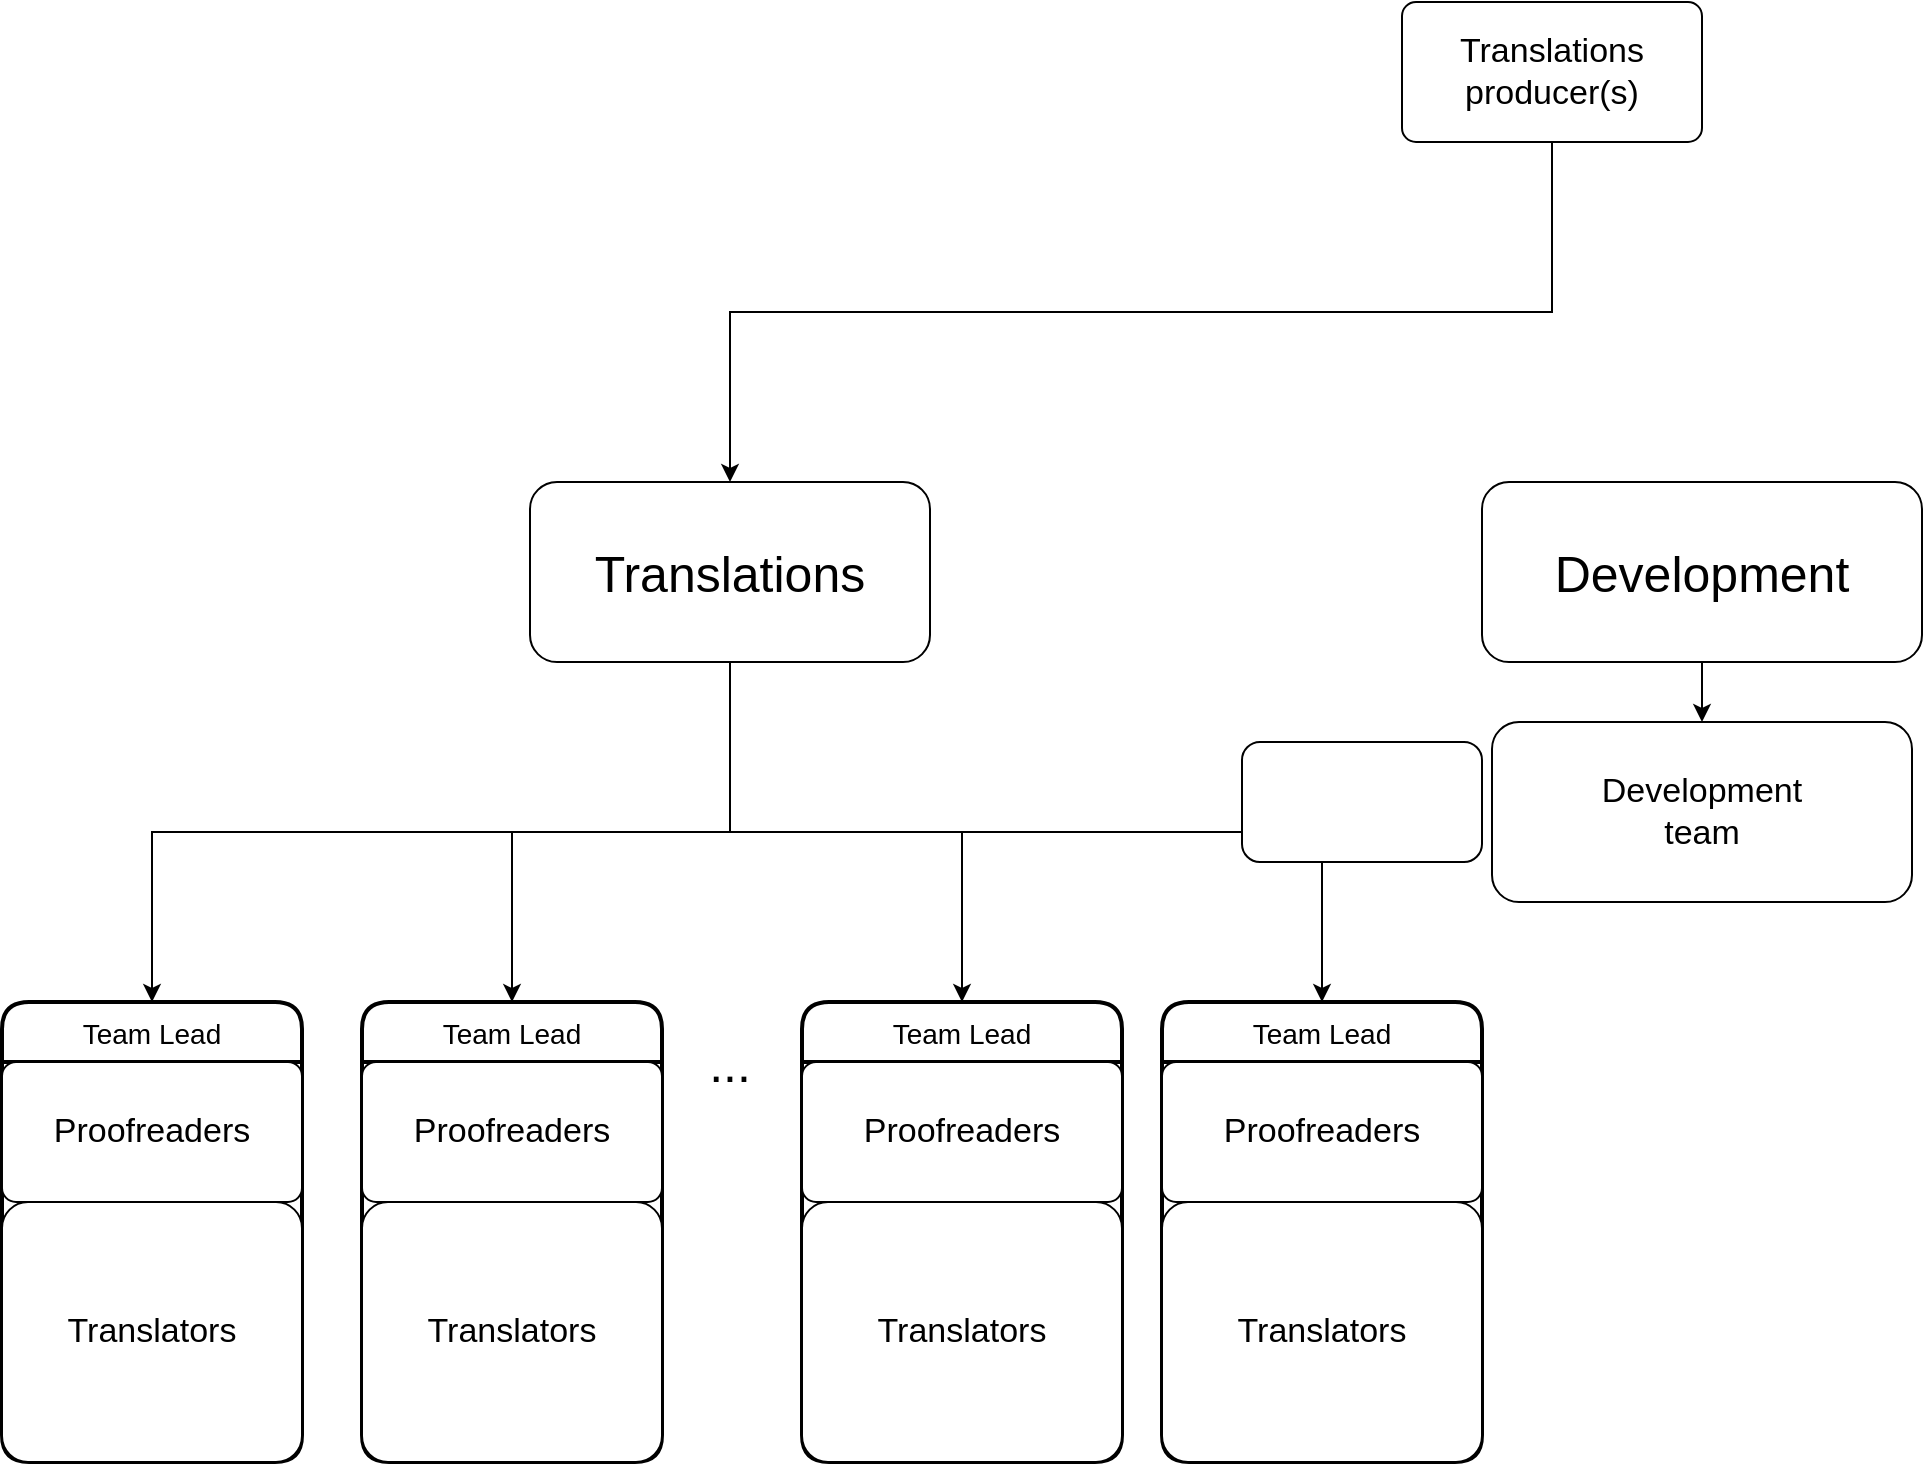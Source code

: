 <mxfile version="14.9.0" type="github">
  <diagram id="ZuvyEQUTBOVB7kKY23Oc" name="Page-1">
    <mxGraphModel dx="1421" dy="1204" grid="1" gridSize="10" guides="1" tooltips="1" connect="1" arrows="1" fold="1" page="0" pageScale="1" pageWidth="827" pageHeight="1169" math="0" shadow="0">
      <root>
        <mxCell id="0" />
        <mxCell id="1" parent="0" />
        <mxCell id="gTtHMr4DZejilyyDoya9-9" style="edgeStyle=orthogonalEdgeStyle;rounded=0;orthogonalLoop=1;jettySize=auto;html=1;exitX=0.5;exitY=1;exitDx=0;exitDy=0;entryX=0.5;entryY=0;entryDx=0;entryDy=0;" edge="1" parent="1" source="gTtHMr4DZejilyyDoya9-1" target="gTtHMr4DZejilyyDoya9-24">
          <mxGeometry relative="1" as="geometry">
            <mxPoint x="330" y="220" as="targetPoint" />
          </mxGeometry>
        </mxCell>
        <mxCell id="gTtHMr4DZejilyyDoya9-10" style="edgeStyle=orthogonalEdgeStyle;rounded=0;orthogonalLoop=1;jettySize=auto;html=1;exitX=0.5;exitY=1;exitDx=0;exitDy=0;entryX=0.5;entryY=0;entryDx=0;entryDy=0;" edge="1" parent="1" source="gTtHMr4DZejilyyDoya9-1" target="gTtHMr4DZejilyyDoya9-16">
          <mxGeometry relative="1" as="geometry">
            <mxPoint x="150" y="220" as="targetPoint" />
          </mxGeometry>
        </mxCell>
        <mxCell id="gTtHMr4DZejilyyDoya9-11" style="edgeStyle=orthogonalEdgeStyle;rounded=0;orthogonalLoop=1;jettySize=auto;html=1;exitX=0.5;exitY=1;exitDx=0;exitDy=0;entryX=0.5;entryY=0;entryDx=0;entryDy=0;" edge="1" parent="1" source="gTtHMr4DZejilyyDoya9-1" target="gTtHMr4DZejilyyDoya9-27">
          <mxGeometry relative="1" as="geometry">
            <mxPoint x="540" y="220" as="targetPoint" />
          </mxGeometry>
        </mxCell>
        <mxCell id="gTtHMr4DZejilyyDoya9-12" style="edgeStyle=orthogonalEdgeStyle;rounded=0;orthogonalLoop=1;jettySize=auto;html=1;exitX=0.5;exitY=1;exitDx=0;exitDy=0;entryX=0.5;entryY=0;entryDx=0;entryDy=0;" edge="1" parent="1" source="gTtHMr4DZejilyyDoya9-1" target="gTtHMr4DZejilyyDoya9-30">
          <mxGeometry relative="1" as="geometry">
            <mxPoint x="730" y="220" as="targetPoint" />
          </mxGeometry>
        </mxCell>
        <mxCell id="gTtHMr4DZejilyyDoya9-1" value="Translations" style="rounded=1;whiteSpace=wrap;html=1;fontSize=25;" vertex="1" parent="1">
          <mxGeometry x="334" y="-40" width="200" height="90" as="geometry" />
        </mxCell>
        <mxCell id="gTtHMr4DZejilyyDoya9-14" value="&lt;div style=&quot;font-size: 25px;&quot;&gt;...&lt;/div&gt;" style="text;html=1;strokeColor=none;fillColor=none;align=center;verticalAlign=middle;whiteSpace=wrap;rounded=0;fontSize=25;" vertex="1" parent="1">
          <mxGeometry x="414" y="240" width="40" height="20" as="geometry" />
        </mxCell>
        <mxCell id="gTtHMr4DZejilyyDoya9-16" value="Team Lead" style="swimlane;childLayout=stackLayout;horizontal=1;startSize=30;horizontalStack=0;rounded=1;fontSize=14;fontStyle=0;strokeWidth=2;resizeParent=0;resizeLast=1;shadow=0;dashed=0;align=center;" vertex="1" parent="1">
          <mxGeometry x="70" y="220" width="150" height="230" as="geometry" />
        </mxCell>
        <mxCell id="gTtHMr4DZejilyyDoya9-21" value="Proofreaders" style="rounded=1;arcSize=10;whiteSpace=wrap;html=1;align=center;fontSize=17;" vertex="1" parent="gTtHMr4DZejilyyDoya9-16">
          <mxGeometry y="30" width="150" height="70" as="geometry" />
        </mxCell>
        <mxCell id="gTtHMr4DZejilyyDoya9-23" value="&lt;div&gt;Translators&lt;/div&gt;" style="rounded=1;arcSize=10;whiteSpace=wrap;html=1;align=center;fontSize=17;" vertex="1" parent="gTtHMr4DZejilyyDoya9-16">
          <mxGeometry y="100" width="150" height="130" as="geometry" />
        </mxCell>
        <mxCell id="gTtHMr4DZejilyyDoya9-24" value="Team Lead" style="swimlane;childLayout=stackLayout;horizontal=1;startSize=30;horizontalStack=0;rounded=1;fontSize=14;fontStyle=0;strokeWidth=2;resizeParent=0;resizeLast=1;shadow=0;dashed=0;align=center;" vertex="1" parent="1">
          <mxGeometry x="250" y="220" width="150" height="230" as="geometry" />
        </mxCell>
        <mxCell id="gTtHMr4DZejilyyDoya9-25" value="Proofreaders" style="rounded=1;arcSize=10;whiteSpace=wrap;html=1;align=center;fontSize=17;" vertex="1" parent="gTtHMr4DZejilyyDoya9-24">
          <mxGeometry y="30" width="150" height="70" as="geometry" />
        </mxCell>
        <mxCell id="gTtHMr4DZejilyyDoya9-26" value="&lt;div&gt;Translators&lt;/div&gt;" style="rounded=1;arcSize=10;whiteSpace=wrap;html=1;align=center;fontSize=17;" vertex="1" parent="gTtHMr4DZejilyyDoya9-24">
          <mxGeometry y="100" width="150" height="130" as="geometry" />
        </mxCell>
        <mxCell id="gTtHMr4DZejilyyDoya9-27" value="Team Lead" style="swimlane;childLayout=stackLayout;horizontal=1;startSize=30;horizontalStack=0;rounded=1;fontSize=14;fontStyle=0;strokeWidth=2;resizeParent=0;resizeLast=1;shadow=0;dashed=0;align=center;" vertex="1" parent="1">
          <mxGeometry x="470" y="220" width="160" height="230" as="geometry" />
        </mxCell>
        <mxCell id="gTtHMr4DZejilyyDoya9-28" value="Proofreaders" style="rounded=1;arcSize=10;whiteSpace=wrap;html=1;align=center;fontSize=17;" vertex="1" parent="gTtHMr4DZejilyyDoya9-27">
          <mxGeometry y="30" width="160" height="70" as="geometry" />
        </mxCell>
        <mxCell id="gTtHMr4DZejilyyDoya9-29" value="&lt;div&gt;Translators&lt;/div&gt;" style="rounded=1;arcSize=10;whiteSpace=wrap;html=1;align=center;fontSize=17;" vertex="1" parent="gTtHMr4DZejilyyDoya9-27">
          <mxGeometry y="100" width="160" height="130" as="geometry" />
        </mxCell>
        <mxCell id="gTtHMr4DZejilyyDoya9-30" value="Team Lead" style="swimlane;childLayout=stackLayout;horizontal=1;startSize=30;horizontalStack=0;rounded=1;fontSize=14;fontStyle=0;strokeWidth=2;resizeParent=0;resizeLast=1;shadow=0;dashed=0;align=center;" vertex="1" parent="1">
          <mxGeometry x="650" y="220" width="160" height="230" as="geometry" />
        </mxCell>
        <mxCell id="gTtHMr4DZejilyyDoya9-31" value="Proofreaders" style="rounded=1;arcSize=10;whiteSpace=wrap;html=1;align=center;fontSize=17;" vertex="1" parent="gTtHMr4DZejilyyDoya9-30">
          <mxGeometry y="30" width="160" height="70" as="geometry" />
        </mxCell>
        <mxCell id="gTtHMr4DZejilyyDoya9-32" value="&lt;div&gt;Translators&lt;/div&gt;" style="rounded=1;arcSize=10;whiteSpace=wrap;html=1;align=center;fontSize=17;" vertex="1" parent="gTtHMr4DZejilyyDoya9-30">
          <mxGeometry y="100" width="160" height="130" as="geometry" />
        </mxCell>
        <mxCell id="gTtHMr4DZejilyyDoya9-45" style="edgeStyle=orthogonalEdgeStyle;rounded=0;orthogonalLoop=1;jettySize=auto;html=1;exitX=0.5;exitY=1;exitDx=0;exitDy=0;fontSize=17;" edge="1" parent="1" source="gTtHMr4DZejilyyDoya9-44" target="gTtHMr4DZejilyyDoya9-1">
          <mxGeometry relative="1" as="geometry" />
        </mxCell>
        <mxCell id="gTtHMr4DZejilyyDoya9-44" value="&lt;div&gt;Translations producer(s)&lt;/div&gt;" style="rounded=1;arcSize=10;whiteSpace=wrap;html=1;align=center;fontSize=17;" vertex="1" parent="1">
          <mxGeometry x="770" y="-280" width="150" height="70" as="geometry" />
        </mxCell>
        <mxCell id="gTtHMr4DZejilyyDoya9-65" value="&lt;div&gt;Development&lt;/div&gt;&lt;div&gt;team&lt;/div&gt;" style="rounded=1;whiteSpace=wrap;html=1;fontSize=17;" vertex="1" parent="1">
          <mxGeometry x="815" y="80" width="210" height="90" as="geometry" />
        </mxCell>
        <mxCell id="gTtHMr4DZejilyyDoya9-67" value="" style="edgeStyle=orthogonalEdgeStyle;rounded=0;orthogonalLoop=1;jettySize=auto;html=1;fontSize=25;" edge="1" parent="1" source="gTtHMr4DZejilyyDoya9-66" target="gTtHMr4DZejilyyDoya9-65">
          <mxGeometry relative="1" as="geometry" />
        </mxCell>
        <mxCell id="gTtHMr4DZejilyyDoya9-66" value="&lt;div&gt;Development&lt;/div&gt;" style="rounded=1;whiteSpace=wrap;html=1;fontSize=25;" vertex="1" parent="1">
          <mxGeometry x="810" y="-40" width="220" height="90" as="geometry" />
        </mxCell>
        <mxCell id="gTtHMr4DZejilyyDoya9-68" value="" style="rounded=1;whiteSpace=wrap;html=1;fontSize=25;" vertex="1" parent="1">
          <mxGeometry x="690" y="90" width="120" height="60" as="geometry" />
        </mxCell>
      </root>
    </mxGraphModel>
  </diagram>
</mxfile>
